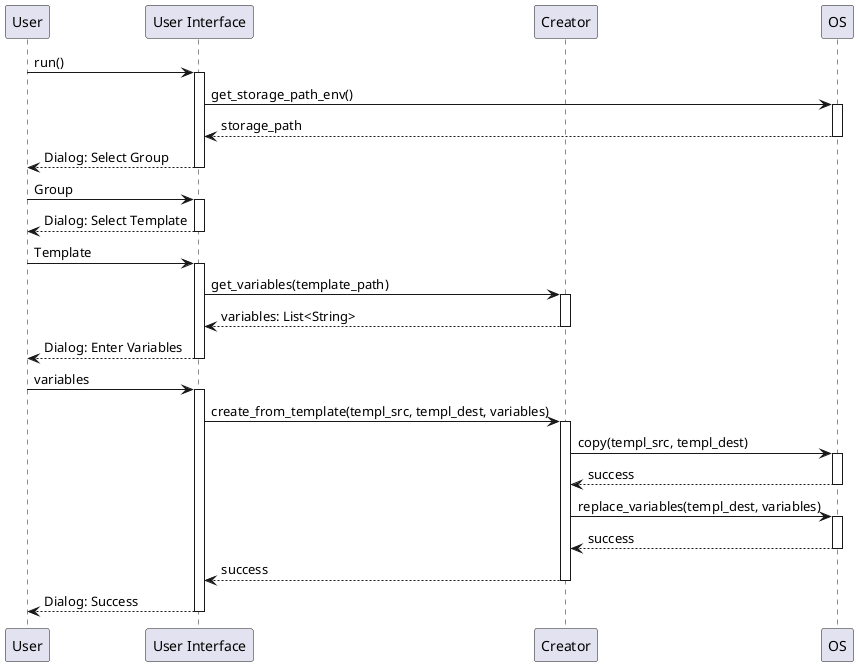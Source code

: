 @startuml Sequence

participant "User" as user
participant "User Interface" as ui
participant "Creator" as creator
participant "OS" as os

user -> ui: run()
activate ui

ui -> os: get_storage_path_env()
activate os
return storage_path
return Dialog: Select Group

user -> ui: Group
activate ui
return Dialog: Select Template

user -> ui: Template
activate ui
ui -> creator: get_variables(template_path)
activate creator
return variables: List<String>
return Dialog: Enter Variables

user -> ui: variables
activate ui
ui -> creator: create_from_template(templ_src, templ_dest, variables)
activate creator
creator -> os: copy(templ_src, templ_dest)
activate os
return success

creator -> os: replace_variables(templ_dest, variables)
activate os
return success

return success
return Dialog: Success

@enduml

